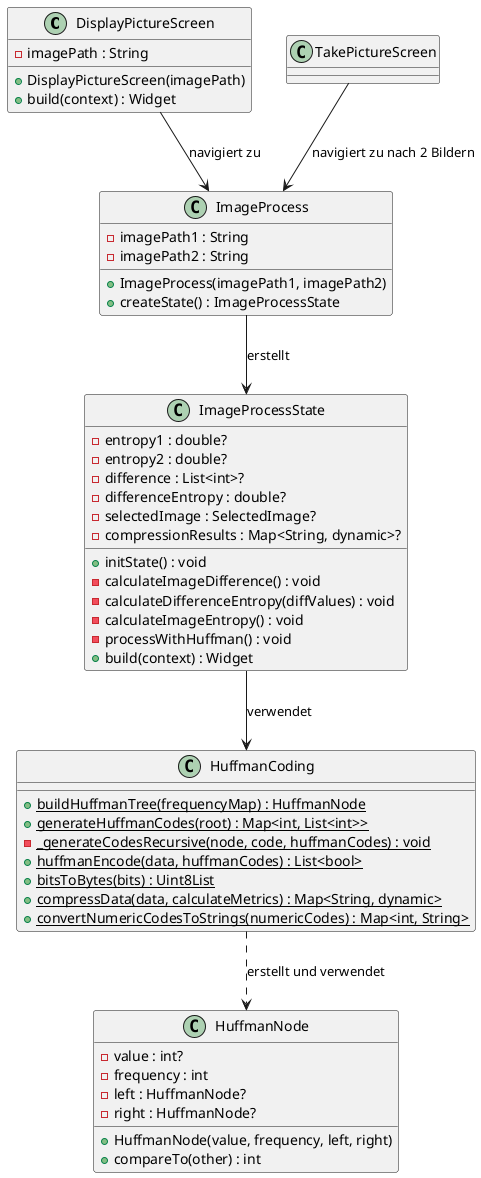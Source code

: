 @startuml takepicture

class DisplayPictureScreen {
  -imagePath : String
  +DisplayPictureScreen(imagePath)
  +build(context) : Widget
}

class ImageProcess {
  -imagePath1 : String
  -imagePath2 : String
  +ImageProcess(imagePath1, imagePath2)
  +createState() : ImageProcessState
}

class ImageProcessState {
  -entropy1 : double?
  -entropy2 : double?
  -difference : List<int>?
  -differenceEntropy : double?
  -selectedImage : SelectedImage?
  -compressionResults : Map<String, dynamic>?
  +initState() : void
  -calculateImageDifference() : void
  -calculateDifferenceEntropy(diffValues) : void
  -calculateImageEntropy() : void
  -processWithHuffman() : void
  +build(context) : Widget
}

class HuffmanNode {
  -value : int?
  -frequency : int
  -left : HuffmanNode?
  -right : HuffmanNode?
  +HuffmanNode(value, frequency, left, right)
  +compareTo(other) : int
}

class HuffmanCoding {
  {static} +buildHuffmanTree(frequencyMap) : HuffmanNode
  {static} +generateHuffmanCodes(root) : Map<int, List<int>>
  {static} -_generateCodesRecursive(node, code, huffmanCodes) : void
  {static} +huffmanEncode(data, huffmanCodes) : List<bool>
  {static} +bitsToBytes(bits) : Uint8List
  {static} +compressData(data, calculateMetrics) : Map<String, dynamic>
  {static} +convertNumericCodesToStrings(numericCodes) : Map<int, String>
}

TakePictureScreen --> ImageProcess : navigiert zu nach 2 Bildern
DisplayPictureScreen --> ImageProcess : navigiert zu
ImageProcess --> ImageProcessState : erstellt
ImageProcessState --> HuffmanCoding : verwendet
HuffmanCoding ..> HuffmanNode : erstellt und verwendet

@enduml